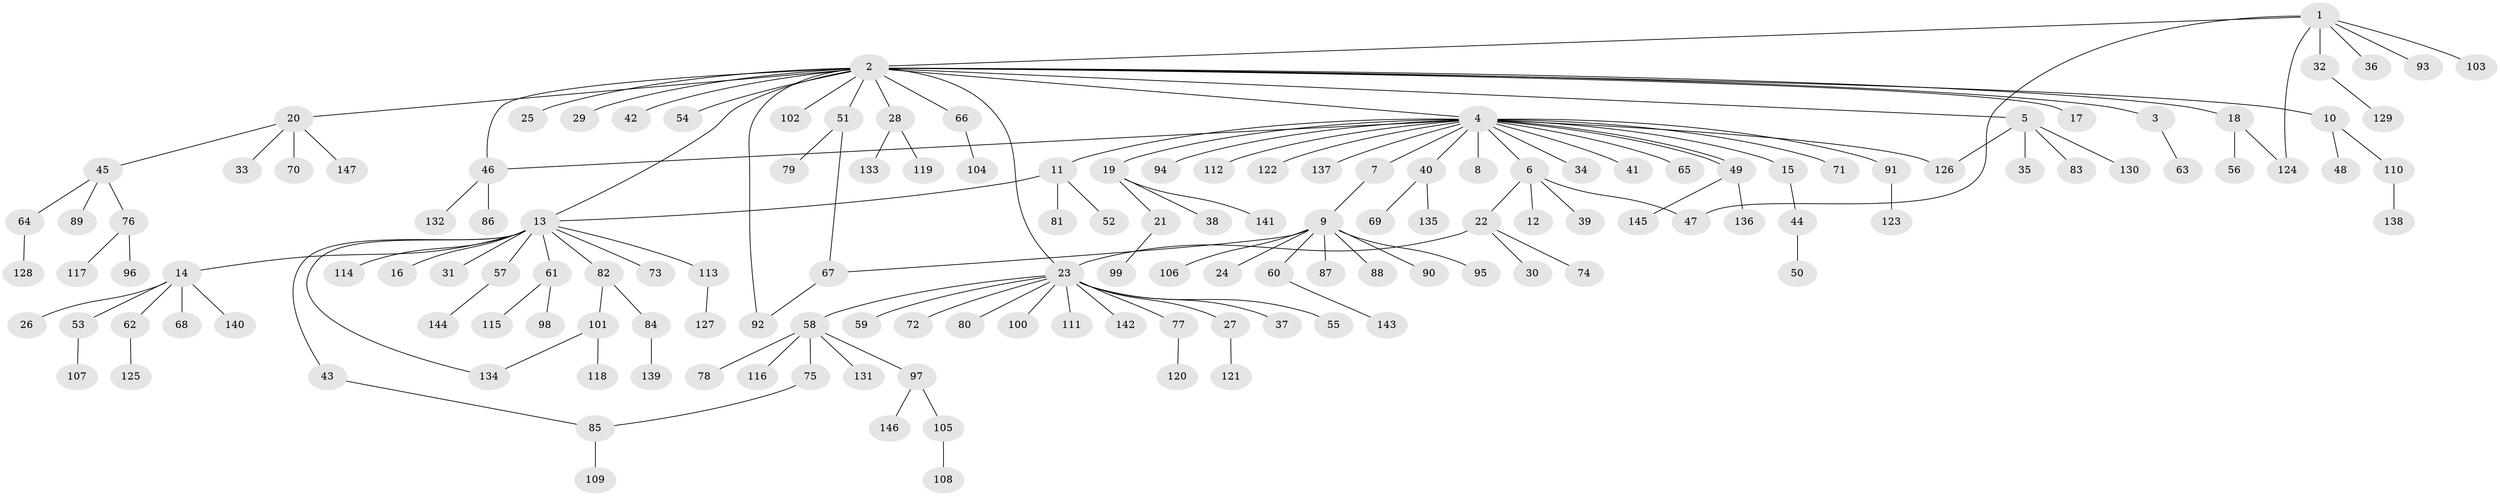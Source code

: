 // coarse degree distribution, {1: 0.863013698630137, 2: 0.0821917808219178, 29: 0.0136986301369863, 21: 0.0136986301369863, 5: 0.0136986301369863, 18: 0.0136986301369863}
// Generated by graph-tools (version 1.1) at 2025/02/03/05/25 17:02:39]
// undirected, 147 vertices, 157 edges
graph export_dot {
graph [start="1"]
  node [color=gray90,style=filled];
  1;
  2;
  3;
  4;
  5;
  6;
  7;
  8;
  9;
  10;
  11;
  12;
  13;
  14;
  15;
  16;
  17;
  18;
  19;
  20;
  21;
  22;
  23;
  24;
  25;
  26;
  27;
  28;
  29;
  30;
  31;
  32;
  33;
  34;
  35;
  36;
  37;
  38;
  39;
  40;
  41;
  42;
  43;
  44;
  45;
  46;
  47;
  48;
  49;
  50;
  51;
  52;
  53;
  54;
  55;
  56;
  57;
  58;
  59;
  60;
  61;
  62;
  63;
  64;
  65;
  66;
  67;
  68;
  69;
  70;
  71;
  72;
  73;
  74;
  75;
  76;
  77;
  78;
  79;
  80;
  81;
  82;
  83;
  84;
  85;
  86;
  87;
  88;
  89;
  90;
  91;
  92;
  93;
  94;
  95;
  96;
  97;
  98;
  99;
  100;
  101;
  102;
  103;
  104;
  105;
  106;
  107;
  108;
  109;
  110;
  111;
  112;
  113;
  114;
  115;
  116;
  117;
  118;
  119;
  120;
  121;
  122;
  123;
  124;
  125;
  126;
  127;
  128;
  129;
  130;
  131;
  132;
  133;
  134;
  135;
  136;
  137;
  138;
  139;
  140;
  141;
  142;
  143;
  144;
  145;
  146;
  147;
  1 -- 2;
  1 -- 32;
  1 -- 36;
  1 -- 47;
  1 -- 93;
  1 -- 103;
  1 -- 124;
  2 -- 3;
  2 -- 4;
  2 -- 5;
  2 -- 10;
  2 -- 13;
  2 -- 17;
  2 -- 18;
  2 -- 20;
  2 -- 23;
  2 -- 25;
  2 -- 28;
  2 -- 29;
  2 -- 42;
  2 -- 46;
  2 -- 51;
  2 -- 54;
  2 -- 66;
  2 -- 92;
  2 -- 102;
  3 -- 63;
  4 -- 6;
  4 -- 7;
  4 -- 8;
  4 -- 11;
  4 -- 15;
  4 -- 19;
  4 -- 34;
  4 -- 40;
  4 -- 41;
  4 -- 46;
  4 -- 49;
  4 -- 49;
  4 -- 65;
  4 -- 71;
  4 -- 91;
  4 -- 94;
  4 -- 112;
  4 -- 122;
  4 -- 126;
  4 -- 137;
  5 -- 35;
  5 -- 83;
  5 -- 126;
  5 -- 130;
  6 -- 12;
  6 -- 22;
  6 -- 39;
  6 -- 47;
  7 -- 9;
  9 -- 24;
  9 -- 60;
  9 -- 67;
  9 -- 87;
  9 -- 88;
  9 -- 90;
  9 -- 95;
  9 -- 106;
  10 -- 48;
  10 -- 110;
  11 -- 13;
  11 -- 52;
  11 -- 81;
  13 -- 14;
  13 -- 16;
  13 -- 31;
  13 -- 43;
  13 -- 57;
  13 -- 61;
  13 -- 73;
  13 -- 82;
  13 -- 113;
  13 -- 114;
  13 -- 134;
  14 -- 26;
  14 -- 53;
  14 -- 62;
  14 -- 68;
  14 -- 140;
  15 -- 44;
  18 -- 56;
  18 -- 124;
  19 -- 21;
  19 -- 38;
  19 -- 141;
  20 -- 33;
  20 -- 45;
  20 -- 70;
  20 -- 147;
  21 -- 99;
  22 -- 23;
  22 -- 30;
  22 -- 74;
  23 -- 27;
  23 -- 37;
  23 -- 55;
  23 -- 58;
  23 -- 59;
  23 -- 72;
  23 -- 77;
  23 -- 80;
  23 -- 100;
  23 -- 111;
  23 -- 142;
  27 -- 121;
  28 -- 119;
  28 -- 133;
  32 -- 129;
  40 -- 69;
  40 -- 135;
  43 -- 85;
  44 -- 50;
  45 -- 64;
  45 -- 76;
  45 -- 89;
  46 -- 86;
  46 -- 132;
  49 -- 136;
  49 -- 145;
  51 -- 67;
  51 -- 79;
  53 -- 107;
  57 -- 144;
  58 -- 75;
  58 -- 78;
  58 -- 97;
  58 -- 116;
  58 -- 131;
  60 -- 143;
  61 -- 98;
  61 -- 115;
  62 -- 125;
  64 -- 128;
  66 -- 104;
  67 -- 92;
  75 -- 85;
  76 -- 96;
  76 -- 117;
  77 -- 120;
  82 -- 84;
  82 -- 101;
  84 -- 139;
  85 -- 109;
  91 -- 123;
  97 -- 105;
  97 -- 146;
  101 -- 118;
  101 -- 134;
  105 -- 108;
  110 -- 138;
  113 -- 127;
}
